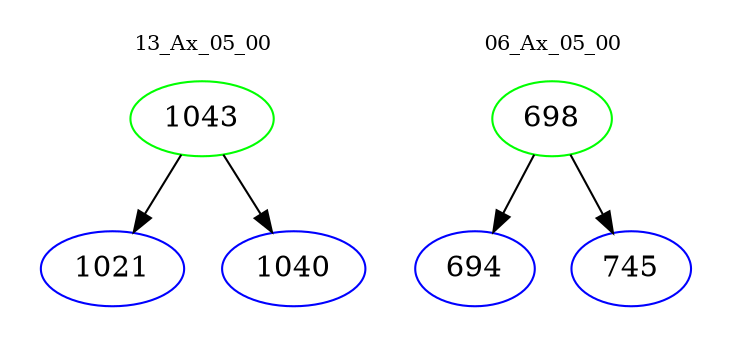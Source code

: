 digraph{
subgraph cluster_0 {
color = white
label = "13_Ax_05_00";
fontsize=10;
T0_1043 [label="1043", color="green"]
T0_1043 -> T0_1021 [color="black"]
T0_1021 [label="1021", color="blue"]
T0_1043 -> T0_1040 [color="black"]
T0_1040 [label="1040", color="blue"]
}
subgraph cluster_1 {
color = white
label = "06_Ax_05_00";
fontsize=10;
T1_698 [label="698", color="green"]
T1_698 -> T1_694 [color="black"]
T1_694 [label="694", color="blue"]
T1_698 -> T1_745 [color="black"]
T1_745 [label="745", color="blue"]
}
}
